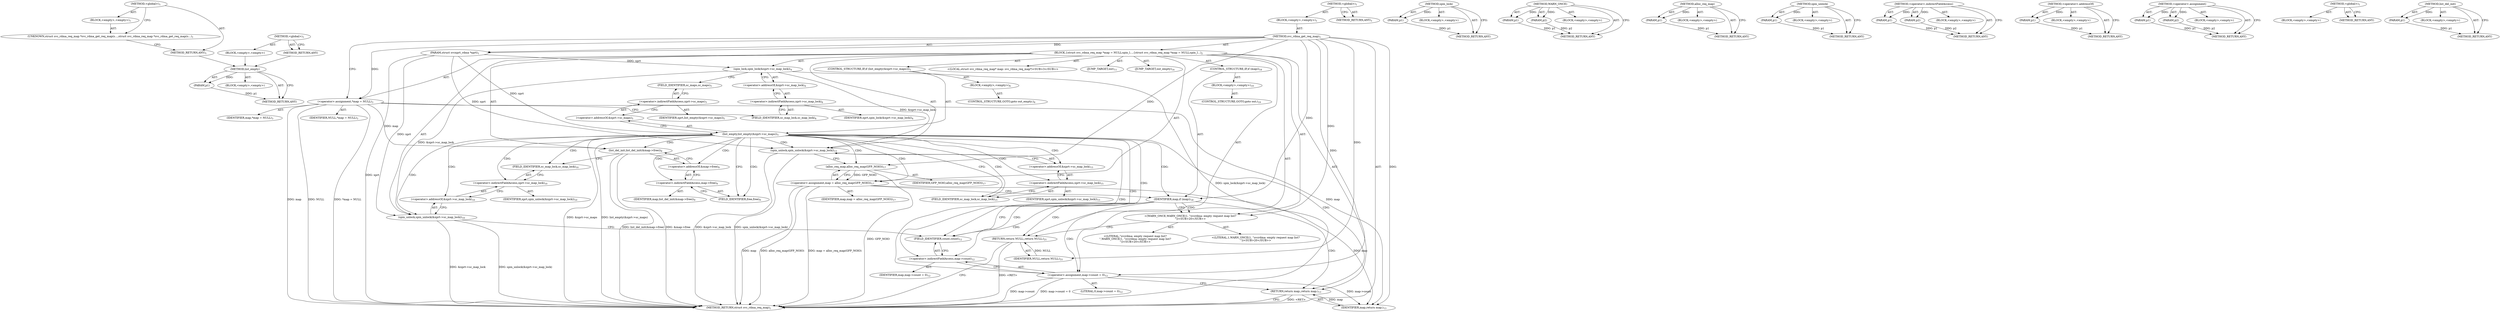 digraph "&lt;global&gt;" {
vulnerable_108 [label=<(METHOD,list_empty)>];
vulnerable_109 [label=<(PARAM,p1)>];
vulnerable_110 [label=<(BLOCK,&lt;empty&gt;,&lt;empty&gt;)>];
vulnerable_111 [label=<(METHOD_RETURN,ANY)>];
vulnerable_6 [label=<(METHOD,&lt;global&gt;)<SUB>1</SUB>>];
vulnerable_7 [label=<(BLOCK,&lt;empty&gt;,&lt;empty&gt;)<SUB>1</SUB>>];
vulnerable_8 [label=<(METHOD,svc_rdma_get_req_map)<SUB>1</SUB>>];
vulnerable_9 [label=<(PARAM,struct svcxprt_rdma *xprt)<SUB>1</SUB>>];
vulnerable_10 [label=<(BLOCK,{
	struct svc_rdma_req_map *map = NULL;
	spin_l...,{
	struct svc_rdma_req_map *map = NULL;
	spin_l...)<SUB>2</SUB>>];
vulnerable_11 [label="<(LOCAL,struct svc_rdma_req_map* map: svc_rdma_req_map*)<SUB>3</SUB>>"];
vulnerable_12 [label=<(&lt;operator&gt;.assignment,*map = NULL)<SUB>3</SUB>>];
vulnerable_13 [label=<(IDENTIFIER,map,*map = NULL)<SUB>3</SUB>>];
vulnerable_14 [label=<(IDENTIFIER,NULL,*map = NULL)<SUB>3</SUB>>];
vulnerable_15 [label=<(spin_lock,spin_lock(&amp;xprt-&gt;sc_map_lock))<SUB>4</SUB>>];
vulnerable_16 [label=<(&lt;operator&gt;.addressOf,&amp;xprt-&gt;sc_map_lock)<SUB>4</SUB>>];
vulnerable_17 [label=<(&lt;operator&gt;.indirectFieldAccess,xprt-&gt;sc_map_lock)<SUB>4</SUB>>];
vulnerable_18 [label=<(IDENTIFIER,xprt,spin_lock(&amp;xprt-&gt;sc_map_lock))<SUB>4</SUB>>];
vulnerable_19 [label=<(FIELD_IDENTIFIER,sc_map_lock,sc_map_lock)<SUB>4</SUB>>];
vulnerable_20 [label=<(CONTROL_STRUCTURE,IF,if (list_empty(&amp;xprt-&gt;sc_maps)))<SUB>5</SUB>>];
vulnerable_21 [label=<(list_empty,list_empty(&amp;xprt-&gt;sc_maps))<SUB>5</SUB>>];
vulnerable_22 [label=<(&lt;operator&gt;.addressOf,&amp;xprt-&gt;sc_maps)<SUB>5</SUB>>];
vulnerable_23 [label=<(&lt;operator&gt;.indirectFieldAccess,xprt-&gt;sc_maps)<SUB>5</SUB>>];
vulnerable_24 [label=<(IDENTIFIER,xprt,list_empty(&amp;xprt-&gt;sc_maps))<SUB>5</SUB>>];
vulnerable_25 [label=<(FIELD_IDENTIFIER,sc_maps,sc_maps)<SUB>5</SUB>>];
vulnerable_26 [label=<(BLOCK,&lt;empty&gt;,&lt;empty&gt;)<SUB>6</SUB>>];
vulnerable_27 [label=<(CONTROL_STRUCTURE,GOTO,goto out_empty;)<SUB>6</SUB>>];
vulnerable_28 [label=<(list_del_init,list_del_init(&amp;map-&gt;free))<SUB>9</SUB>>];
vulnerable_29 [label=<(&lt;operator&gt;.addressOf,&amp;map-&gt;free)<SUB>9</SUB>>];
vulnerable_30 [label=<(&lt;operator&gt;.indirectFieldAccess,map-&gt;free)<SUB>9</SUB>>];
vulnerable_31 [label=<(IDENTIFIER,map,list_del_init(&amp;map-&gt;free))<SUB>9</SUB>>];
vulnerable_32 [label=<(FIELD_IDENTIFIER,free,free)<SUB>9</SUB>>];
vulnerable_33 [label=<(spin_unlock,spin_unlock(&amp;xprt-&gt;sc_map_lock))<SUB>10</SUB>>];
vulnerable_34 [label=<(&lt;operator&gt;.addressOf,&amp;xprt-&gt;sc_map_lock)<SUB>10</SUB>>];
vulnerable_35 [label=<(&lt;operator&gt;.indirectFieldAccess,xprt-&gt;sc_map_lock)<SUB>10</SUB>>];
vulnerable_36 [label=<(IDENTIFIER,xprt,spin_unlock(&amp;xprt-&gt;sc_map_lock))<SUB>10</SUB>>];
vulnerable_37 [label=<(FIELD_IDENTIFIER,sc_map_lock,sc_map_lock)<SUB>10</SUB>>];
vulnerable_38 [label=<(JUMP_TARGET,out)<SUB>11</SUB>>];
vulnerable_39 [label=<(&lt;operator&gt;.assignment,map-&gt;count = 0)<SUB>12</SUB>>];
vulnerable_40 [label=<(&lt;operator&gt;.indirectFieldAccess,map-&gt;count)<SUB>12</SUB>>];
vulnerable_41 [label=<(IDENTIFIER,map,map-&gt;count = 0)<SUB>12</SUB>>];
vulnerable_42 [label=<(FIELD_IDENTIFIER,count,count)<SUB>12</SUB>>];
vulnerable_43 [label=<(LITERAL,0,map-&gt;count = 0)<SUB>12</SUB>>];
vulnerable_44 [label=<(RETURN,return map;,return map;)<SUB>13</SUB>>];
vulnerable_45 [label=<(IDENTIFIER,map,return map;)<SUB>13</SUB>>];
vulnerable_46 [label=<(JUMP_TARGET,out_empty)<SUB>14</SUB>>];
vulnerable_47 [label=<(spin_unlock,spin_unlock(&amp;xprt-&gt;sc_map_lock))<SUB>15</SUB>>];
vulnerable_48 [label=<(&lt;operator&gt;.addressOf,&amp;xprt-&gt;sc_map_lock)<SUB>15</SUB>>];
vulnerable_49 [label=<(&lt;operator&gt;.indirectFieldAccess,xprt-&gt;sc_map_lock)<SUB>15</SUB>>];
vulnerable_50 [label=<(IDENTIFIER,xprt,spin_unlock(&amp;xprt-&gt;sc_map_lock))<SUB>15</SUB>>];
vulnerable_51 [label=<(FIELD_IDENTIFIER,sc_map_lock,sc_map_lock)<SUB>15</SUB>>];
vulnerable_52 [label=<(&lt;operator&gt;.assignment,map = alloc_req_map(GFP_NOIO))<SUB>17</SUB>>];
vulnerable_53 [label=<(IDENTIFIER,map,map = alloc_req_map(GFP_NOIO))<SUB>17</SUB>>];
vulnerable_54 [label=<(alloc_req_map,alloc_req_map(GFP_NOIO))<SUB>17</SUB>>];
vulnerable_55 [label=<(IDENTIFIER,GFP_NOIO,alloc_req_map(GFP_NOIO))<SUB>17</SUB>>];
vulnerable_56 [label=<(CONTROL_STRUCTURE,IF,if (map))<SUB>18</SUB>>];
vulnerable_57 [label=<(IDENTIFIER,map,if (map))<SUB>18</SUB>>];
vulnerable_58 [label=<(BLOCK,&lt;empty&gt;,&lt;empty&gt;)<SUB>19</SUB>>];
vulnerable_59 [label=<(CONTROL_STRUCTURE,GOTO,goto out;)<SUB>19</SUB>>];
vulnerable_60 [label="<(WARN_ONCE,WARN_ONCE(1, &quot;svcrdma: empty request map list?\n&quot;))<SUB>20</SUB>>"];
vulnerable_61 [label="<(LITERAL,1,WARN_ONCE(1, &quot;svcrdma: empty request map list?\n&quot;))<SUB>20</SUB>>"];
vulnerable_62 [label="<(LITERAL,&quot;svcrdma: empty request map list?\n&quot;,WARN_ONCE(1, &quot;svcrdma: empty request map list?\n&quot;))<SUB>20</SUB>>"];
vulnerable_63 [label=<(RETURN,return NULL;,return NULL;)<SUB>21</SUB>>];
vulnerable_64 [label=<(IDENTIFIER,NULL,return NULL;)<SUB>21</SUB>>];
vulnerable_65 [label=<(METHOD_RETURN,struct svc_rdma_req_map)<SUB>1</SUB>>];
vulnerable_67 [label=<(METHOD_RETURN,ANY)<SUB>1</SUB>>];
vulnerable_95 [label=<(METHOD,spin_lock)>];
vulnerable_96 [label=<(PARAM,p1)>];
vulnerable_97 [label=<(BLOCK,&lt;empty&gt;,&lt;empty&gt;)>];
vulnerable_98 [label=<(METHOD_RETURN,ANY)>];
vulnerable_124 [label=<(METHOD,WARN_ONCE)>];
vulnerable_125 [label=<(PARAM,p1)>];
vulnerable_126 [label=<(PARAM,p2)>];
vulnerable_127 [label=<(BLOCK,&lt;empty&gt;,&lt;empty&gt;)>];
vulnerable_128 [label=<(METHOD_RETURN,ANY)>];
vulnerable_120 [label=<(METHOD,alloc_req_map)>];
vulnerable_121 [label=<(PARAM,p1)>];
vulnerable_122 [label=<(BLOCK,&lt;empty&gt;,&lt;empty&gt;)>];
vulnerable_123 [label=<(METHOD_RETURN,ANY)>];
vulnerable_116 [label=<(METHOD,spin_unlock)>];
vulnerable_117 [label=<(PARAM,p1)>];
vulnerable_118 [label=<(BLOCK,&lt;empty&gt;,&lt;empty&gt;)>];
vulnerable_119 [label=<(METHOD_RETURN,ANY)>];
vulnerable_103 [label=<(METHOD,&lt;operator&gt;.indirectFieldAccess)>];
vulnerable_104 [label=<(PARAM,p1)>];
vulnerable_105 [label=<(PARAM,p2)>];
vulnerable_106 [label=<(BLOCK,&lt;empty&gt;,&lt;empty&gt;)>];
vulnerable_107 [label=<(METHOD_RETURN,ANY)>];
vulnerable_99 [label=<(METHOD,&lt;operator&gt;.addressOf)>];
vulnerable_100 [label=<(PARAM,p1)>];
vulnerable_101 [label=<(BLOCK,&lt;empty&gt;,&lt;empty&gt;)>];
vulnerable_102 [label=<(METHOD_RETURN,ANY)>];
vulnerable_90 [label=<(METHOD,&lt;operator&gt;.assignment)>];
vulnerable_91 [label=<(PARAM,p1)>];
vulnerable_92 [label=<(PARAM,p2)>];
vulnerable_93 [label=<(BLOCK,&lt;empty&gt;,&lt;empty&gt;)>];
vulnerable_94 [label=<(METHOD_RETURN,ANY)>];
vulnerable_84 [label=<(METHOD,&lt;global&gt;)<SUB>1</SUB>>];
vulnerable_85 [label=<(BLOCK,&lt;empty&gt;,&lt;empty&gt;)>];
vulnerable_86 [label=<(METHOD_RETURN,ANY)>];
vulnerable_112 [label=<(METHOD,list_del_init)>];
vulnerable_113 [label=<(PARAM,p1)>];
vulnerable_114 [label=<(BLOCK,&lt;empty&gt;,&lt;empty&gt;)>];
vulnerable_115 [label=<(METHOD_RETURN,ANY)>];
fixed_6 [label=<(METHOD,&lt;global&gt;)<SUB>1</SUB>>];
fixed_7 [label=<(BLOCK,&lt;empty&gt;,&lt;empty&gt;)<SUB>1</SUB>>];
fixed_8 [label=<(UNKNOWN,struct svc_rdma_req_map *svc_rdma_get_req_map(s...,struct svc_rdma_req_map *svc_rdma_get_req_map(s...)<SUB>1</SUB>>];
fixed_9 [label=<(METHOD_RETURN,ANY)<SUB>1</SUB>>];
fixed_14 [label=<(METHOD,&lt;global&gt;)<SUB>1</SUB>>];
fixed_15 [label=<(BLOCK,&lt;empty&gt;,&lt;empty&gt;)>];
fixed_16 [label=<(METHOD_RETURN,ANY)>];
vulnerable_108 -> vulnerable_109  [key=0, label="AST: "];
vulnerable_108 -> vulnerable_109  [key=1, label="DDG: "];
vulnerable_108 -> vulnerable_110  [key=0, label="AST: "];
vulnerable_108 -> vulnerable_111  [key=0, label="AST: "];
vulnerable_108 -> vulnerable_111  [key=1, label="CFG: "];
vulnerable_109 -> vulnerable_111  [key=0, label="DDG: p1"];
vulnerable_6 -> vulnerable_7  [key=0, label="AST: "];
vulnerable_6 -> vulnerable_67  [key=0, label="AST: "];
vulnerable_6 -> vulnerable_67  [key=1, label="CFG: "];
vulnerable_7 -> vulnerable_8  [key=0, label="AST: "];
vulnerable_8 -> vulnerable_9  [key=0, label="AST: "];
vulnerable_8 -> vulnerable_9  [key=1, label="DDG: "];
vulnerable_8 -> vulnerable_10  [key=0, label="AST: "];
vulnerable_8 -> vulnerable_65  [key=0, label="AST: "];
vulnerable_8 -> vulnerable_12  [key=0, label="CFG: "];
vulnerable_8 -> vulnerable_12  [key=1, label="DDG: "];
vulnerable_8 -> vulnerable_39  [key=0, label="DDG: "];
vulnerable_8 -> vulnerable_45  [key=0, label="DDG: "];
vulnerable_8 -> vulnerable_57  [key=0, label="DDG: "];
vulnerable_8 -> vulnerable_60  [key=0, label="DDG: "];
vulnerable_8 -> vulnerable_64  [key=0, label="DDG: "];
vulnerable_8 -> vulnerable_54  [key=0, label="DDG: "];
vulnerable_9 -> vulnerable_65  [key=0, label="DDG: xprt"];
vulnerable_9 -> vulnerable_15  [key=0, label="DDG: xprt"];
vulnerable_9 -> vulnerable_33  [key=0, label="DDG: xprt"];
vulnerable_9 -> vulnerable_47  [key=0, label="DDG: xprt"];
vulnerable_9 -> vulnerable_21  [key=0, label="DDG: xprt"];
vulnerable_10 -> vulnerable_11  [key=0, label="AST: "];
vulnerable_10 -> vulnerable_12  [key=0, label="AST: "];
vulnerable_10 -> vulnerable_15  [key=0, label="AST: "];
vulnerable_10 -> vulnerable_20  [key=0, label="AST: "];
vulnerable_10 -> vulnerable_28  [key=0, label="AST: "];
vulnerable_10 -> vulnerable_33  [key=0, label="AST: "];
vulnerable_10 -> vulnerable_38  [key=0, label="AST: "];
vulnerable_10 -> vulnerable_39  [key=0, label="AST: "];
vulnerable_10 -> vulnerable_44  [key=0, label="AST: "];
vulnerable_10 -> vulnerable_46  [key=0, label="AST: "];
vulnerable_10 -> vulnerable_47  [key=0, label="AST: "];
vulnerable_10 -> vulnerable_52  [key=0, label="AST: "];
vulnerable_10 -> vulnerable_56  [key=0, label="AST: "];
vulnerable_10 -> vulnerable_60  [key=0, label="AST: "];
vulnerable_10 -> vulnerable_63  [key=0, label="AST: "];
vulnerable_12 -> vulnerable_13  [key=0, label="AST: "];
vulnerable_12 -> vulnerable_14  [key=0, label="AST: "];
vulnerable_12 -> vulnerable_19  [key=0, label="CFG: "];
vulnerable_12 -> vulnerable_65  [key=0, label="DDG: map"];
vulnerable_12 -> vulnerable_65  [key=1, label="DDG: NULL"];
vulnerable_12 -> vulnerable_65  [key=2, label="DDG: *map = NULL"];
vulnerable_12 -> vulnerable_28  [key=0, label="DDG: map"];
vulnerable_12 -> vulnerable_45  [key=0, label="DDG: map"];
vulnerable_15 -> vulnerable_16  [key=0, label="AST: "];
vulnerable_15 -> vulnerable_25  [key=0, label="CFG: "];
vulnerable_15 -> vulnerable_65  [key=0, label="DDG: spin_lock(&amp;xprt-&gt;sc_map_lock)"];
vulnerable_15 -> vulnerable_33  [key=0, label="DDG: &amp;xprt-&gt;sc_map_lock"];
vulnerable_15 -> vulnerable_47  [key=0, label="DDG: &amp;xprt-&gt;sc_map_lock"];
vulnerable_16 -> vulnerable_17  [key=0, label="AST: "];
vulnerable_16 -> vulnerable_15  [key=0, label="CFG: "];
vulnerable_17 -> vulnerable_18  [key=0, label="AST: "];
vulnerable_17 -> vulnerable_19  [key=0, label="AST: "];
vulnerable_17 -> vulnerable_16  [key=0, label="CFG: "];
vulnerable_19 -> vulnerable_17  [key=0, label="CFG: "];
vulnerable_20 -> vulnerable_21  [key=0, label="AST: "];
vulnerable_20 -> vulnerable_26  [key=0, label="AST: "];
vulnerable_21 -> vulnerable_22  [key=0, label="AST: "];
vulnerable_21 -> vulnerable_51  [key=0, label="CFG: "];
vulnerable_21 -> vulnerable_51  [key=1, label="CDG: "];
vulnerable_21 -> vulnerable_32  [key=0, label="CFG: "];
vulnerable_21 -> vulnerable_32  [key=1, label="CDG: "];
vulnerable_21 -> vulnerable_65  [key=0, label="DDG: &amp;xprt-&gt;sc_maps"];
vulnerable_21 -> vulnerable_65  [key=1, label="DDG: list_empty(&amp;xprt-&gt;sc_maps)"];
vulnerable_21 -> vulnerable_47  [key=0, label="CDG: "];
vulnerable_21 -> vulnerable_30  [key=0, label="CDG: "];
vulnerable_21 -> vulnerable_34  [key=0, label="CDG: "];
vulnerable_21 -> vulnerable_48  [key=0, label="CDG: "];
vulnerable_21 -> vulnerable_49  [key=0, label="CDG: "];
vulnerable_21 -> vulnerable_33  [key=0, label="CDG: "];
vulnerable_21 -> vulnerable_42  [key=0, label="CDG: "];
vulnerable_21 -> vulnerable_57  [key=0, label="CDG: "];
vulnerable_21 -> vulnerable_28  [key=0, label="CDG: "];
vulnerable_21 -> vulnerable_52  [key=0, label="CDG: "];
vulnerable_21 -> vulnerable_37  [key=0, label="CDG: "];
vulnerable_21 -> vulnerable_40  [key=0, label="CDG: "];
vulnerable_21 -> vulnerable_29  [key=0, label="CDG: "];
vulnerable_21 -> vulnerable_44  [key=0, label="CDG: "];
vulnerable_21 -> vulnerable_35  [key=0, label="CDG: "];
vulnerable_21 -> vulnerable_54  [key=0, label="CDG: "];
vulnerable_21 -> vulnerable_39  [key=0, label="CDG: "];
vulnerable_22 -> vulnerable_23  [key=0, label="AST: "];
vulnerable_22 -> vulnerable_21  [key=0, label="CFG: "];
vulnerable_23 -> vulnerable_24  [key=0, label="AST: "];
vulnerable_23 -> vulnerable_25  [key=0, label="AST: "];
vulnerable_23 -> vulnerable_22  [key=0, label="CFG: "];
vulnerable_25 -> vulnerable_23  [key=0, label="CFG: "];
vulnerable_26 -> vulnerable_27  [key=0, label="AST: "];
vulnerable_28 -> vulnerable_29  [key=0, label="AST: "];
vulnerable_28 -> vulnerable_37  [key=0, label="CFG: "];
vulnerable_28 -> vulnerable_65  [key=0, label="DDG: &amp;map-&gt;free"];
vulnerable_28 -> vulnerable_65  [key=1, label="DDG: list_del_init(&amp;map-&gt;free)"];
vulnerable_29 -> vulnerable_30  [key=0, label="AST: "];
vulnerable_29 -> vulnerable_28  [key=0, label="CFG: "];
vulnerable_30 -> vulnerable_31  [key=0, label="AST: "];
vulnerable_30 -> vulnerable_32  [key=0, label="AST: "];
vulnerable_30 -> vulnerable_29  [key=0, label="CFG: "];
vulnerable_32 -> vulnerable_30  [key=0, label="CFG: "];
vulnerable_33 -> vulnerable_34  [key=0, label="AST: "];
vulnerable_33 -> vulnerable_42  [key=0, label="CFG: "];
vulnerable_33 -> vulnerable_65  [key=0, label="DDG: &amp;xprt-&gt;sc_map_lock"];
vulnerable_33 -> vulnerable_65  [key=1, label="DDG: spin_unlock(&amp;xprt-&gt;sc_map_lock)"];
vulnerable_34 -> vulnerable_35  [key=0, label="AST: "];
vulnerable_34 -> vulnerable_33  [key=0, label="CFG: "];
vulnerable_35 -> vulnerable_36  [key=0, label="AST: "];
vulnerable_35 -> vulnerable_37  [key=0, label="AST: "];
vulnerable_35 -> vulnerable_34  [key=0, label="CFG: "];
vulnerable_37 -> vulnerable_35  [key=0, label="CFG: "];
vulnerable_39 -> vulnerable_40  [key=0, label="AST: "];
vulnerable_39 -> vulnerable_43  [key=0, label="AST: "];
vulnerable_39 -> vulnerable_44  [key=0, label="CFG: "];
vulnerable_39 -> vulnerable_65  [key=0, label="DDG: map-&gt;count"];
vulnerable_39 -> vulnerable_65  [key=1, label="DDG: map-&gt;count = 0"];
vulnerable_39 -> vulnerable_45  [key=0, label="DDG: map-&gt;count"];
vulnerable_40 -> vulnerable_41  [key=0, label="AST: "];
vulnerable_40 -> vulnerable_42  [key=0, label="AST: "];
vulnerable_40 -> vulnerable_39  [key=0, label="CFG: "];
vulnerable_42 -> vulnerable_40  [key=0, label="CFG: "];
vulnerable_44 -> vulnerable_45  [key=0, label="AST: "];
vulnerable_44 -> vulnerable_65  [key=0, label="CFG: "];
vulnerable_44 -> vulnerable_65  [key=1, label="DDG: &lt;RET&gt;"];
vulnerable_45 -> vulnerable_44  [key=0, label="DDG: map"];
vulnerable_47 -> vulnerable_48  [key=0, label="AST: "];
vulnerable_47 -> vulnerable_54  [key=0, label="CFG: "];
vulnerable_47 -> vulnerable_65  [key=0, label="DDG: &amp;xprt-&gt;sc_map_lock"];
vulnerable_47 -> vulnerable_65  [key=1, label="DDG: spin_unlock(&amp;xprt-&gt;sc_map_lock)"];
vulnerable_48 -> vulnerable_49  [key=0, label="AST: "];
vulnerable_48 -> vulnerable_47  [key=0, label="CFG: "];
vulnerable_49 -> vulnerable_50  [key=0, label="AST: "];
vulnerable_49 -> vulnerable_51  [key=0, label="AST: "];
vulnerable_49 -> vulnerable_48  [key=0, label="CFG: "];
vulnerable_51 -> vulnerable_49  [key=0, label="CFG: "];
vulnerable_52 -> vulnerable_53  [key=0, label="AST: "];
vulnerable_52 -> vulnerable_54  [key=0, label="AST: "];
vulnerable_52 -> vulnerable_57  [key=0, label="CFG: "];
vulnerable_52 -> vulnerable_65  [key=0, label="DDG: map"];
vulnerable_52 -> vulnerable_65  [key=1, label="DDG: alloc_req_map(GFP_NOIO)"];
vulnerable_52 -> vulnerable_65  [key=2, label="DDG: map = alloc_req_map(GFP_NOIO)"];
vulnerable_52 -> vulnerable_45  [key=0, label="DDG: map"];
vulnerable_54 -> vulnerable_55  [key=0, label="AST: "];
vulnerable_54 -> vulnerable_52  [key=0, label="CFG: "];
vulnerable_54 -> vulnerable_52  [key=1, label="DDG: GFP_NOIO"];
vulnerable_54 -> vulnerable_65  [key=0, label="DDG: GFP_NOIO"];
vulnerable_56 -> vulnerable_57  [key=0, label="AST: "];
vulnerable_56 -> vulnerable_58  [key=0, label="AST: "];
vulnerable_57 -> vulnerable_42  [key=0, label="CFG: "];
vulnerable_57 -> vulnerable_42  [key=1, label="CDG: "];
vulnerable_57 -> vulnerable_60  [key=0, label="CFG: "];
vulnerable_57 -> vulnerable_60  [key=1, label="CDG: "];
vulnerable_57 -> vulnerable_63  [key=0, label="CDG: "];
vulnerable_57 -> vulnerable_40  [key=0, label="CDG: "];
vulnerable_57 -> vulnerable_44  [key=0, label="CDG: "];
vulnerable_57 -> vulnerable_39  [key=0, label="CDG: "];
vulnerable_58 -> vulnerable_59  [key=0, label="AST: "];
vulnerable_60 -> vulnerable_61  [key=0, label="AST: "];
vulnerable_60 -> vulnerable_62  [key=0, label="AST: "];
vulnerable_60 -> vulnerable_63  [key=0, label="CFG: "];
vulnerable_63 -> vulnerable_64  [key=0, label="AST: "];
vulnerable_63 -> vulnerable_65  [key=0, label="CFG: "];
vulnerable_63 -> vulnerable_65  [key=1, label="DDG: &lt;RET&gt;"];
vulnerable_64 -> vulnerable_63  [key=0, label="DDG: NULL"];
vulnerable_95 -> vulnerable_96  [key=0, label="AST: "];
vulnerable_95 -> vulnerable_96  [key=1, label="DDG: "];
vulnerable_95 -> vulnerable_97  [key=0, label="AST: "];
vulnerable_95 -> vulnerable_98  [key=0, label="AST: "];
vulnerable_95 -> vulnerable_98  [key=1, label="CFG: "];
vulnerable_96 -> vulnerable_98  [key=0, label="DDG: p1"];
vulnerable_124 -> vulnerable_125  [key=0, label="AST: "];
vulnerable_124 -> vulnerable_125  [key=1, label="DDG: "];
vulnerable_124 -> vulnerable_127  [key=0, label="AST: "];
vulnerable_124 -> vulnerable_126  [key=0, label="AST: "];
vulnerable_124 -> vulnerable_126  [key=1, label="DDG: "];
vulnerable_124 -> vulnerable_128  [key=0, label="AST: "];
vulnerable_124 -> vulnerable_128  [key=1, label="CFG: "];
vulnerable_125 -> vulnerable_128  [key=0, label="DDG: p1"];
vulnerable_126 -> vulnerable_128  [key=0, label="DDG: p2"];
vulnerable_120 -> vulnerable_121  [key=0, label="AST: "];
vulnerable_120 -> vulnerable_121  [key=1, label="DDG: "];
vulnerable_120 -> vulnerable_122  [key=0, label="AST: "];
vulnerable_120 -> vulnerable_123  [key=0, label="AST: "];
vulnerable_120 -> vulnerable_123  [key=1, label="CFG: "];
vulnerable_121 -> vulnerable_123  [key=0, label="DDG: p1"];
vulnerable_116 -> vulnerable_117  [key=0, label="AST: "];
vulnerable_116 -> vulnerable_117  [key=1, label="DDG: "];
vulnerable_116 -> vulnerable_118  [key=0, label="AST: "];
vulnerable_116 -> vulnerable_119  [key=0, label="AST: "];
vulnerable_116 -> vulnerable_119  [key=1, label="CFG: "];
vulnerable_117 -> vulnerable_119  [key=0, label="DDG: p1"];
vulnerable_103 -> vulnerable_104  [key=0, label="AST: "];
vulnerable_103 -> vulnerable_104  [key=1, label="DDG: "];
vulnerable_103 -> vulnerable_106  [key=0, label="AST: "];
vulnerable_103 -> vulnerable_105  [key=0, label="AST: "];
vulnerable_103 -> vulnerable_105  [key=1, label="DDG: "];
vulnerable_103 -> vulnerable_107  [key=0, label="AST: "];
vulnerable_103 -> vulnerable_107  [key=1, label="CFG: "];
vulnerable_104 -> vulnerable_107  [key=0, label="DDG: p1"];
vulnerable_105 -> vulnerable_107  [key=0, label="DDG: p2"];
vulnerable_99 -> vulnerable_100  [key=0, label="AST: "];
vulnerable_99 -> vulnerable_100  [key=1, label="DDG: "];
vulnerable_99 -> vulnerable_101  [key=0, label="AST: "];
vulnerable_99 -> vulnerable_102  [key=0, label="AST: "];
vulnerable_99 -> vulnerable_102  [key=1, label="CFG: "];
vulnerable_100 -> vulnerable_102  [key=0, label="DDG: p1"];
vulnerable_90 -> vulnerable_91  [key=0, label="AST: "];
vulnerable_90 -> vulnerable_91  [key=1, label="DDG: "];
vulnerable_90 -> vulnerable_93  [key=0, label="AST: "];
vulnerable_90 -> vulnerable_92  [key=0, label="AST: "];
vulnerable_90 -> vulnerable_92  [key=1, label="DDG: "];
vulnerable_90 -> vulnerable_94  [key=0, label="AST: "];
vulnerable_90 -> vulnerable_94  [key=1, label="CFG: "];
vulnerable_91 -> vulnerable_94  [key=0, label="DDG: p1"];
vulnerable_92 -> vulnerable_94  [key=0, label="DDG: p2"];
vulnerable_84 -> vulnerable_85  [key=0, label="AST: "];
vulnerable_84 -> vulnerable_86  [key=0, label="AST: "];
vulnerable_84 -> vulnerable_86  [key=1, label="CFG: "];
vulnerable_112 -> vulnerable_113  [key=0, label="AST: "];
vulnerable_112 -> vulnerable_113  [key=1, label="DDG: "];
vulnerable_112 -> vulnerable_114  [key=0, label="AST: "];
vulnerable_112 -> vulnerable_115  [key=0, label="AST: "];
vulnerable_112 -> vulnerable_115  [key=1, label="CFG: "];
vulnerable_113 -> vulnerable_115  [key=0, label="DDG: p1"];
fixed_6 -> fixed_7  [key=0, label="AST: "];
fixed_6 -> fixed_9  [key=0, label="AST: "];
fixed_6 -> fixed_8  [key=0, label="CFG: "];
fixed_7 -> fixed_8  [key=0, label="AST: "];
fixed_8 -> fixed_9  [key=0, label="CFG: "];
fixed_9 -> vulnerable_108  [key=0];
fixed_14 -> fixed_15  [key=0, label="AST: "];
fixed_14 -> fixed_16  [key=0, label="AST: "];
fixed_14 -> fixed_16  [key=1, label="CFG: "];
fixed_15 -> vulnerable_108  [key=0];
fixed_16 -> vulnerable_108  [key=0];
}

